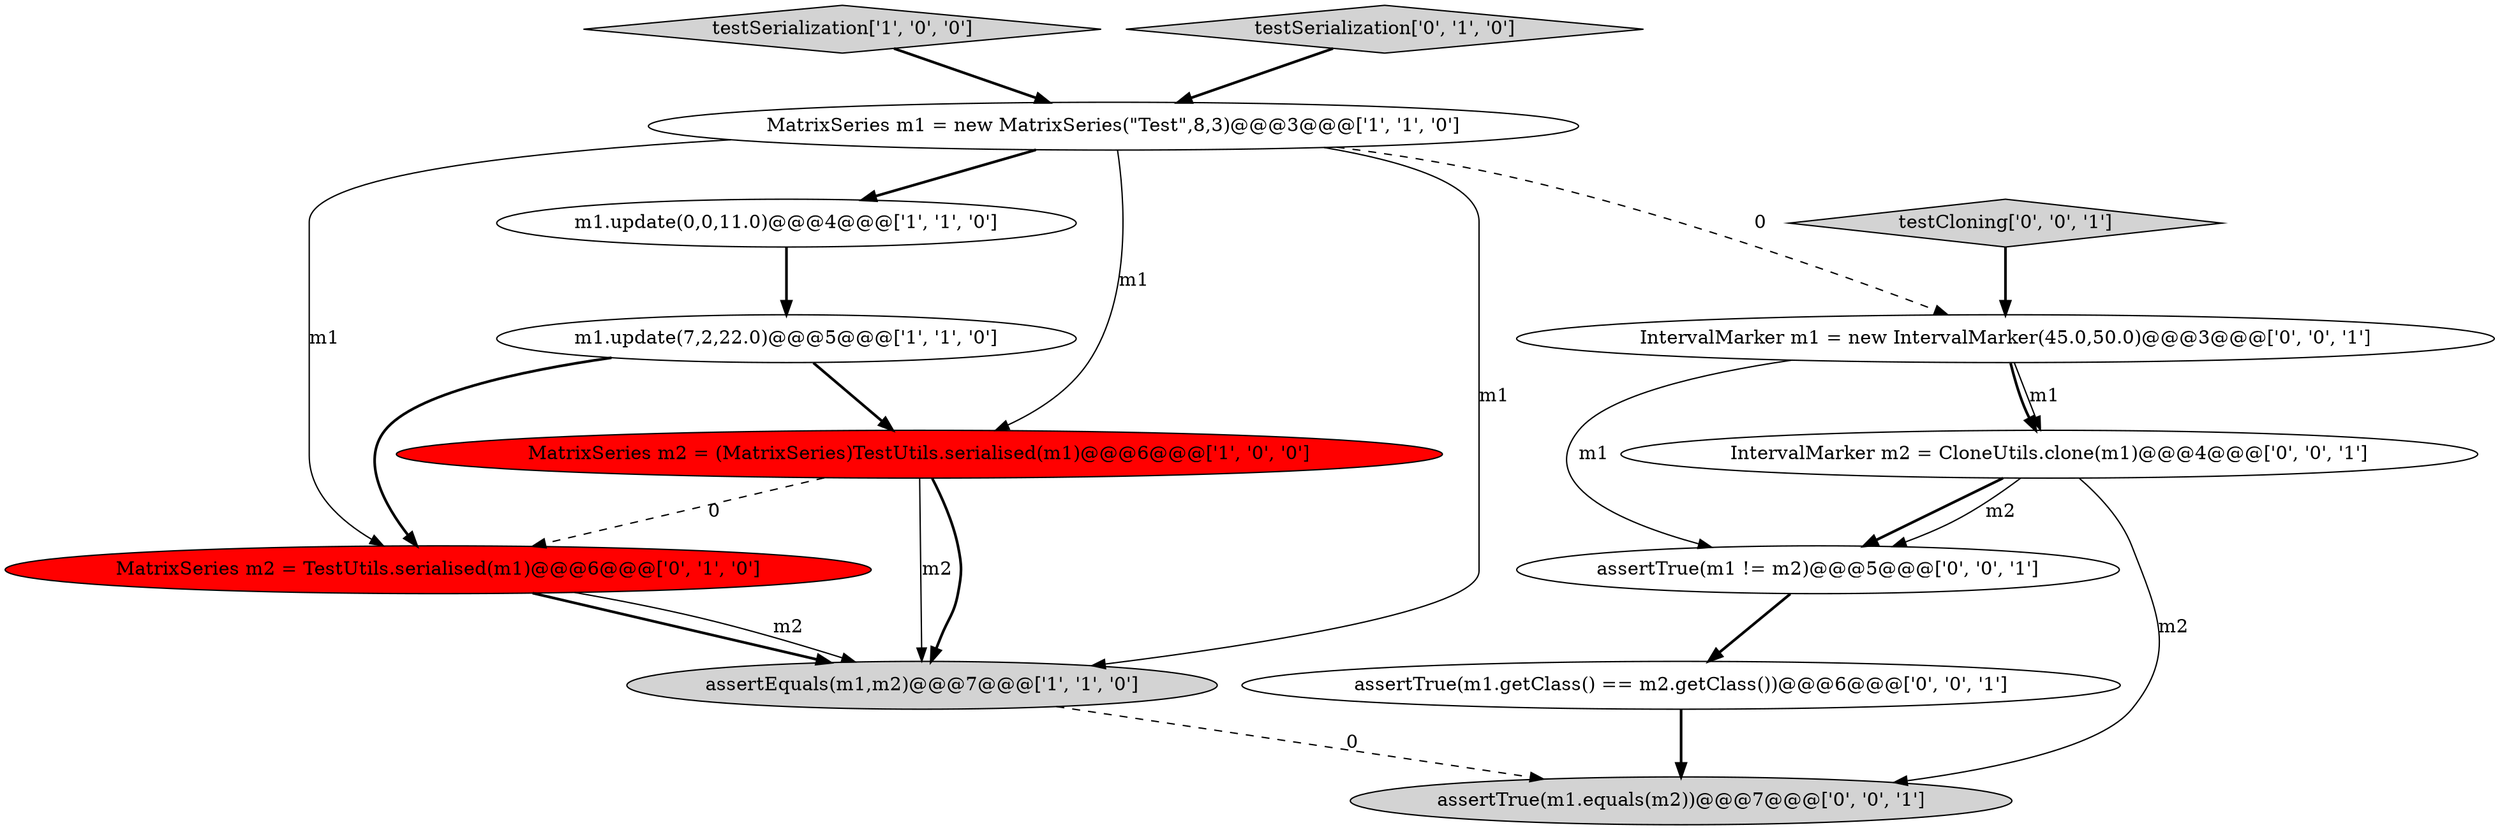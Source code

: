 digraph {
1 [style = filled, label = "m1.update(0,0,11.0)@@@4@@@['1', '1', '0']", fillcolor = white, shape = ellipse image = "AAA0AAABBB1BBB"];
8 [style = filled, label = "IntervalMarker m1 = new IntervalMarker(45.0,50.0)@@@3@@@['0', '0', '1']", fillcolor = white, shape = ellipse image = "AAA0AAABBB3BBB"];
13 [style = filled, label = "assertTrue(m1 != m2)@@@5@@@['0', '0', '1']", fillcolor = white, shape = ellipse image = "AAA0AAABBB3BBB"];
2 [style = filled, label = "m1.update(7,2,22.0)@@@5@@@['1', '1', '0']", fillcolor = white, shape = ellipse image = "AAA0AAABBB1BBB"];
7 [style = filled, label = "MatrixSeries m2 = TestUtils.serialised(m1)@@@6@@@['0', '1', '0']", fillcolor = red, shape = ellipse image = "AAA1AAABBB2BBB"];
0 [style = filled, label = "MatrixSeries m1 = new MatrixSeries(\"Test\",8,3)@@@3@@@['1', '1', '0']", fillcolor = white, shape = ellipse image = "AAA0AAABBB1BBB"];
10 [style = filled, label = "IntervalMarker m2 = CloneUtils.clone(m1)@@@4@@@['0', '0', '1']", fillcolor = white, shape = ellipse image = "AAA0AAABBB3BBB"];
5 [style = filled, label = "testSerialization['1', '0', '0']", fillcolor = lightgray, shape = diamond image = "AAA0AAABBB1BBB"];
11 [style = filled, label = "assertTrue(m1.equals(m2))@@@7@@@['0', '0', '1']", fillcolor = lightgray, shape = ellipse image = "AAA0AAABBB3BBB"];
12 [style = filled, label = "assertTrue(m1.getClass() == m2.getClass())@@@6@@@['0', '0', '1']", fillcolor = white, shape = ellipse image = "AAA0AAABBB3BBB"];
6 [style = filled, label = "testSerialization['0', '1', '0']", fillcolor = lightgray, shape = diamond image = "AAA0AAABBB2BBB"];
3 [style = filled, label = "MatrixSeries m2 = (MatrixSeries)TestUtils.serialised(m1)@@@6@@@['1', '0', '0']", fillcolor = red, shape = ellipse image = "AAA1AAABBB1BBB"];
4 [style = filled, label = "assertEquals(m1,m2)@@@7@@@['1', '1', '0']", fillcolor = lightgray, shape = ellipse image = "AAA0AAABBB1BBB"];
9 [style = filled, label = "testCloning['0', '0', '1']", fillcolor = lightgray, shape = diamond image = "AAA0AAABBB3BBB"];
3->4 [style = solid, label="m2"];
8->10 [style = bold, label=""];
3->7 [style = dashed, label="0"];
0->7 [style = solid, label="m1"];
2->3 [style = bold, label=""];
12->11 [style = bold, label=""];
8->13 [style = solid, label="m1"];
6->0 [style = bold, label=""];
7->4 [style = bold, label=""];
10->11 [style = solid, label="m2"];
9->8 [style = bold, label=""];
3->4 [style = bold, label=""];
0->3 [style = solid, label="m1"];
8->10 [style = solid, label="m1"];
0->4 [style = solid, label="m1"];
13->12 [style = bold, label=""];
5->0 [style = bold, label=""];
10->13 [style = bold, label=""];
7->4 [style = solid, label="m2"];
0->1 [style = bold, label=""];
10->13 [style = solid, label="m2"];
0->8 [style = dashed, label="0"];
1->2 [style = bold, label=""];
2->7 [style = bold, label=""];
4->11 [style = dashed, label="0"];
}
